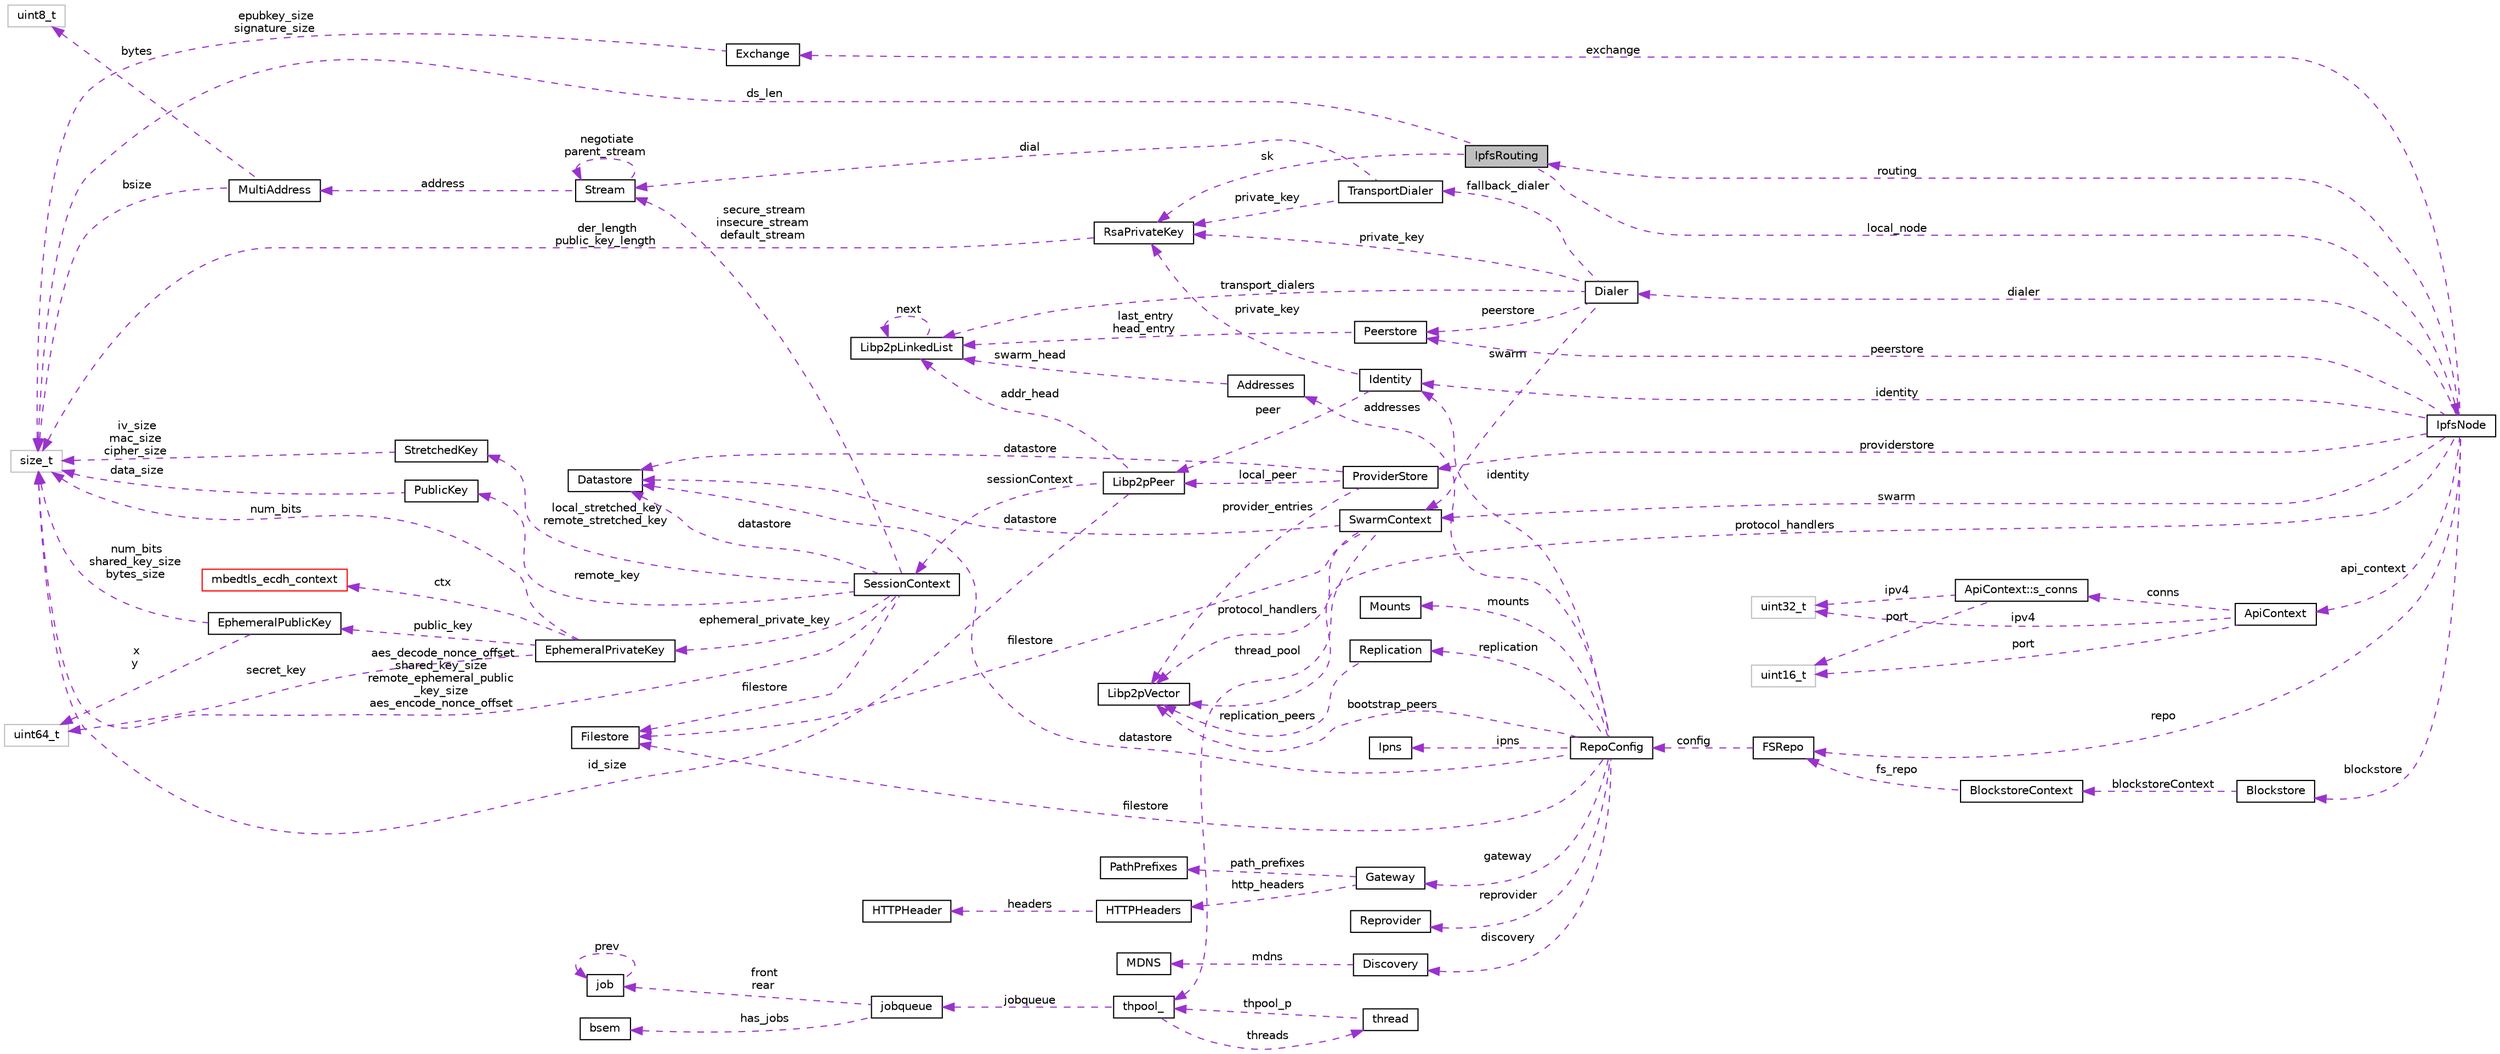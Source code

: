 digraph "IpfsRouting"
{
  edge [fontname="Helvetica",fontsize="10",labelfontname="Helvetica",labelfontsize="10"];
  node [fontname="Helvetica",fontsize="10",shape=record];
  rankdir="LR";
  Node1 [label="IpfsRouting",height=0.2,width=0.4,color="black", fillcolor="grey75", style="filled", fontcolor="black"];
  Node2 -> Node1 [dir="back",color="darkorchid3",fontsize="10",style="dashed",label=" local_node" ,fontname="Helvetica"];
  Node2 [label="IpfsNode",height=0.2,width=0.4,color="black", fillcolor="white", style="filled",URL="$struct_ipfs_node.html"];
  Node3 -> Node2 [dir="back",color="darkorchid3",fontsize="10",style="dashed",label=" protocol_handlers" ,fontname="Helvetica"];
  Node3 [label="Libp2pVector",height=0.2,width=0.4,color="black", fillcolor="white", style="filled",URL="$struct_libp2p_vector.html"];
  Node4 -> Node2 [dir="back",color="darkorchid3",fontsize="10",style="dashed",label=" identity" ,fontname="Helvetica"];
  Node4 [label="Identity",height=0.2,width=0.4,color="black", fillcolor="white", style="filled",URL="$struct_identity.html"];
  Node5 -> Node4 [dir="back",color="darkorchid3",fontsize="10",style="dashed",label=" peer" ,fontname="Helvetica"];
  Node5 [label="Libp2pPeer",height=0.2,width=0.4,color="black", fillcolor="white", style="filled",URL="$struct_libp2p_peer.html"];
  Node6 -> Node5 [dir="back",color="darkorchid3",fontsize="10",style="dashed",label=" sessionContext" ,fontname="Helvetica"];
  Node6 [label="SessionContext",height=0.2,width=0.4,color="black", fillcolor="white", style="filled",URL="$struct_session_context.html"];
  Node7 -> Node6 [dir="back",color="darkorchid3",fontsize="10",style="dashed",label=" ephemeral_private_key" ,fontname="Helvetica"];
  Node7 [label="EphemeralPrivateKey",height=0.2,width=0.4,color="black", fillcolor="white", style="filled",URL="$struct_ephemeral_private_key.html"];
  Node8 -> Node7 [dir="back",color="darkorchid3",fontsize="10",style="dashed",label=" secret_key" ,fontname="Helvetica"];
  Node8 [label="uint64_t",height=0.2,width=0.4,color="grey75", fillcolor="white", style="filled"];
  Node9 -> Node7 [dir="back",color="darkorchid3",fontsize="10",style="dashed",label=" public_key" ,fontname="Helvetica"];
  Node9 [label="EphemeralPublicKey",height=0.2,width=0.4,color="black", fillcolor="white", style="filled",URL="$struct_ephemeral_public_key.html"];
  Node8 -> Node9 [dir="back",color="darkorchid3",fontsize="10",style="dashed",label=" x\ny" ,fontname="Helvetica"];
  Node10 -> Node9 [dir="back",color="darkorchid3",fontsize="10",style="dashed",label=" num_bits\nshared_key_size\nbytes_size" ,fontname="Helvetica"];
  Node10 [label="size_t",height=0.2,width=0.4,color="grey75", fillcolor="white", style="filled"];
  Node10 -> Node7 [dir="back",color="darkorchid3",fontsize="10",style="dashed",label=" num_bits" ,fontname="Helvetica"];
  Node11 -> Node7 [dir="back",color="darkorchid3",fontsize="10",style="dashed",label=" ctx" ,fontname="Helvetica"];
  Node11 [label="mbedtls_ecdh_context",height=0.2,width=0.4,color="red", fillcolor="white", style="filled",URL="$structmbedtls__ecdh__context.html",tooltip="ECDH context structure. "];
  Node16 -> Node6 [dir="back",color="darkorchid3",fontsize="10",style="dashed",label=" local_stretched_key\nremote_stretched_key" ,fontname="Helvetica"];
  Node16 [label="StretchedKey",height=0.2,width=0.4,color="black", fillcolor="white", style="filled",URL="$struct_stretched_key.html"];
  Node10 -> Node16 [dir="back",color="darkorchid3",fontsize="10",style="dashed",label=" iv_size\nmac_size\ncipher_size" ,fontname="Helvetica"];
  Node17 -> Node6 [dir="back",color="darkorchid3",fontsize="10",style="dashed",label=" remote_key" ,fontname="Helvetica"];
  Node17 [label="PublicKey",height=0.2,width=0.4,color="black", fillcolor="white", style="filled",URL="$struct_public_key.html"];
  Node10 -> Node17 [dir="back",color="darkorchid3",fontsize="10",style="dashed",label=" data_size" ,fontname="Helvetica"];
  Node18 -> Node6 [dir="back",color="darkorchid3",fontsize="10",style="dashed",label=" filestore" ,fontname="Helvetica"];
  Node18 [label="Filestore",height=0.2,width=0.4,color="black", fillcolor="white", style="filled",URL="$struct_filestore.html"];
  Node10 -> Node6 [dir="back",color="darkorchid3",fontsize="10",style="dashed",label=" aes_decode_nonce_offset\nshared_key_size\nremote_ephemeral_public\l_key_size\naes_encode_nonce_offset" ,fontname="Helvetica"];
  Node19 -> Node6 [dir="back",color="darkorchid3",fontsize="10",style="dashed",label=" datastore" ,fontname="Helvetica"];
  Node19 [label="Datastore",height=0.2,width=0.4,color="black", fillcolor="white", style="filled",URL="$struct_datastore.html"];
  Node20 -> Node6 [dir="back",color="darkorchid3",fontsize="10",style="dashed",label=" secure_stream\ninsecure_stream\ndefault_stream" ,fontname="Helvetica"];
  Node20 [label="Stream",height=0.2,width=0.4,color="black", fillcolor="white", style="filled",URL="$struct_stream.html"];
  Node21 -> Node20 [dir="back",color="darkorchid3",fontsize="10",style="dashed",label=" address" ,fontname="Helvetica"];
  Node21 [label="MultiAddress",height=0.2,width=0.4,color="black", fillcolor="white", style="filled",URL="$struct_multi_address.html"];
  Node22 -> Node21 [dir="back",color="darkorchid3",fontsize="10",style="dashed",label=" bytes" ,fontname="Helvetica"];
  Node22 [label="uint8_t",height=0.2,width=0.4,color="grey75", fillcolor="white", style="filled"];
  Node10 -> Node21 [dir="back",color="darkorchid3",fontsize="10",style="dashed",label=" bsize" ,fontname="Helvetica"];
  Node20 -> Node20 [dir="back",color="darkorchid3",fontsize="10",style="dashed",label=" negotiate\nparent_stream" ,fontname="Helvetica"];
  Node23 -> Node5 [dir="back",color="darkorchid3",fontsize="10",style="dashed",label=" addr_head" ,fontname="Helvetica"];
  Node23 [label="Libp2pLinkedList",height=0.2,width=0.4,color="black", fillcolor="white", style="filled",URL="$struct_libp2p_linked_list.html"];
  Node23 -> Node23 [dir="back",color="darkorchid3",fontsize="10",style="dashed",label=" next" ,fontname="Helvetica"];
  Node10 -> Node5 [dir="back",color="darkorchid3",fontsize="10",style="dashed",label=" id_size" ,fontname="Helvetica"];
  Node24 -> Node4 [dir="back",color="darkorchid3",fontsize="10",style="dashed",label=" private_key" ,fontname="Helvetica"];
  Node24 [label="RsaPrivateKey",height=0.2,width=0.4,color="black", fillcolor="white", style="filled",URL="$struct_rsa_private_key.html"];
  Node10 -> Node24 [dir="back",color="darkorchid3",fontsize="10",style="dashed",label=" der_length\npublic_key_length" ,fontname="Helvetica"];
  Node1 -> Node2 [dir="back",color="darkorchid3",fontsize="10",style="dashed",label=" routing" ,fontname="Helvetica"];
  Node25 -> Node2 [dir="back",color="darkorchid3",fontsize="10",style="dashed",label=" providerstore" ,fontname="Helvetica"];
  Node25 [label="ProviderStore",height=0.2,width=0.4,color="black", fillcolor="white", style="filled",URL="$struct_provider_store.html"];
  Node3 -> Node25 [dir="back",color="darkorchid3",fontsize="10",style="dashed",label=" provider_entries" ,fontname="Helvetica"];
  Node5 -> Node25 [dir="back",color="darkorchid3",fontsize="10",style="dashed",label=" local_peer" ,fontname="Helvetica"];
  Node19 -> Node25 [dir="back",color="darkorchid3",fontsize="10",style="dashed",label=" datastore" ,fontname="Helvetica"];
  Node26 -> Node2 [dir="back",color="darkorchid3",fontsize="10",style="dashed",label=" dialer" ,fontname="Helvetica"];
  Node26 [label="Dialer",height=0.2,width=0.4,color="black", fillcolor="white", style="filled",URL="$struct_dialer.html"];
  Node27 -> Node26 [dir="back",color="darkorchid3",fontsize="10",style="dashed",label=" fallback_dialer" ,fontname="Helvetica"];
  Node27 [label="TransportDialer",height=0.2,width=0.4,color="black", fillcolor="white", style="filled",URL="$struct_transport_dialer.html"];
  Node24 -> Node27 [dir="back",color="darkorchid3",fontsize="10",style="dashed",label=" private_key" ,fontname="Helvetica"];
  Node20 -> Node27 [dir="back",color="darkorchid3",fontsize="10",style="dashed",label=" dial" ,fontname="Helvetica"];
  Node23 -> Node26 [dir="back",color="darkorchid3",fontsize="10",style="dashed",label=" transport_dialers" ,fontname="Helvetica"];
  Node24 -> Node26 [dir="back",color="darkorchid3",fontsize="10",style="dashed",label=" private_key" ,fontname="Helvetica"];
  Node28 -> Node26 [dir="back",color="darkorchid3",fontsize="10",style="dashed",label=" swarm" ,fontname="Helvetica"];
  Node28 [label="SwarmContext",height=0.2,width=0.4,color="black", fillcolor="white", style="filled",URL="$struct_swarm_context.html"];
  Node3 -> Node28 [dir="back",color="darkorchid3",fontsize="10",style="dashed",label=" protocol_handlers" ,fontname="Helvetica"];
  Node18 -> Node28 [dir="back",color="darkorchid3",fontsize="10",style="dashed",label=" filestore" ,fontname="Helvetica"];
  Node29 -> Node28 [dir="back",color="darkorchid3",fontsize="10",style="dashed",label=" thread_pool" ,fontname="Helvetica"];
  Node29 [label="thpool_",height=0.2,width=0.4,color="black", fillcolor="white", style="filled",URL="$structthpool__.html"];
  Node30 -> Node29 [dir="back",color="darkorchid3",fontsize="10",style="dashed",label=" threads" ,fontname="Helvetica"];
  Node30 [label="thread",height=0.2,width=0.4,color="black", fillcolor="white", style="filled",URL="$structthread.html"];
  Node29 -> Node30 [dir="back",color="darkorchid3",fontsize="10",style="dashed",label=" thpool_p" ,fontname="Helvetica"];
  Node31 -> Node29 [dir="back",color="darkorchid3",fontsize="10",style="dashed",label=" jobqueue" ,fontname="Helvetica"];
  Node31 [label="jobqueue",height=0.2,width=0.4,color="black", fillcolor="white", style="filled",URL="$structjobqueue.html"];
  Node32 -> Node31 [dir="back",color="darkorchid3",fontsize="10",style="dashed",label=" has_jobs" ,fontname="Helvetica"];
  Node32 [label="bsem",height=0.2,width=0.4,color="black", fillcolor="white", style="filled",URL="$structbsem.html"];
  Node33 -> Node31 [dir="back",color="darkorchid3",fontsize="10",style="dashed",label=" front\nrear" ,fontname="Helvetica"];
  Node33 [label="job",height=0.2,width=0.4,color="black", fillcolor="white", style="filled",URL="$structjob.html"];
  Node33 -> Node33 [dir="back",color="darkorchid3",fontsize="10",style="dashed",label=" prev" ,fontname="Helvetica"];
  Node19 -> Node28 [dir="back",color="darkorchid3",fontsize="10",style="dashed",label=" datastore" ,fontname="Helvetica"];
  Node34 -> Node26 [dir="back",color="darkorchid3",fontsize="10",style="dashed",label=" peerstore" ,fontname="Helvetica"];
  Node34 [label="Peerstore",height=0.2,width=0.4,color="black", fillcolor="white", style="filled",URL="$struct_peerstore.html"];
  Node23 -> Node34 [dir="back",color="darkorchid3",fontsize="10",style="dashed",label=" last_entry\nhead_entry" ,fontname="Helvetica"];
  Node35 -> Node2 [dir="back",color="darkorchid3",fontsize="10",style="dashed",label=" repo" ,fontname="Helvetica"];
  Node35 [label="FSRepo",height=0.2,width=0.4,color="black", fillcolor="white", style="filled",URL="$struct_f_s_repo.html"];
  Node36 -> Node35 [dir="back",color="darkorchid3",fontsize="10",style="dashed",label=" config" ,fontname="Helvetica"];
  Node36 [label="RepoConfig",height=0.2,width=0.4,color="black", fillcolor="white", style="filled",URL="$struct_repo_config.html"];
  Node3 -> Node36 [dir="back",color="darkorchid3",fontsize="10",style="dashed",label=" bootstrap_peers" ,fontname="Helvetica"];
  Node4 -> Node36 [dir="back",color="darkorchid3",fontsize="10",style="dashed",label=" identity" ,fontname="Helvetica"];
  Node37 -> Node36 [dir="back",color="darkorchid3",fontsize="10",style="dashed",label=" reprovider" ,fontname="Helvetica"];
  Node37 [label="Reprovider",height=0.2,width=0.4,color="black", fillcolor="white", style="filled",URL="$struct_reprovider.html"];
  Node38 -> Node36 [dir="back",color="darkorchid3",fontsize="10",style="dashed",label=" discovery" ,fontname="Helvetica"];
  Node38 [label="Discovery",height=0.2,width=0.4,color="black", fillcolor="white", style="filled",URL="$struct_discovery.html"];
  Node39 -> Node38 [dir="back",color="darkorchid3",fontsize="10",style="dashed",label=" mdns" ,fontname="Helvetica"];
  Node39 [label="MDNS",height=0.2,width=0.4,color="black", fillcolor="white", style="filled",URL="$struct_m_d_n_s.html"];
  Node40 -> Node36 [dir="back",color="darkorchid3",fontsize="10",style="dashed",label=" mounts" ,fontname="Helvetica"];
  Node40 [label="Mounts",height=0.2,width=0.4,color="black", fillcolor="white", style="filled",URL="$struct_mounts.html"];
  Node41 -> Node36 [dir="back",color="darkorchid3",fontsize="10",style="dashed",label=" ipns" ,fontname="Helvetica"];
  Node41 [label="Ipns",height=0.2,width=0.4,color="black", fillcolor="white", style="filled",URL="$struct_ipns.html"];
  Node18 -> Node36 [dir="back",color="darkorchid3",fontsize="10",style="dashed",label=" filestore" ,fontname="Helvetica"];
  Node42 -> Node36 [dir="back",color="darkorchid3",fontsize="10",style="dashed",label=" addresses" ,fontname="Helvetica"];
  Node42 [label="Addresses",height=0.2,width=0.4,color="black", fillcolor="white", style="filled",URL="$struct_addresses.html"];
  Node23 -> Node42 [dir="back",color="darkorchid3",fontsize="10",style="dashed",label=" swarm_head" ,fontname="Helvetica"];
  Node43 -> Node36 [dir="back",color="darkorchid3",fontsize="10",style="dashed",label=" replication" ,fontname="Helvetica"];
  Node43 [label="Replication",height=0.2,width=0.4,color="black", fillcolor="white", style="filled",URL="$struct_replication.html"];
  Node3 -> Node43 [dir="back",color="darkorchid3",fontsize="10",style="dashed",label=" replication_peers" ,fontname="Helvetica"];
  Node44 -> Node36 [dir="back",color="darkorchid3",fontsize="10",style="dashed",label=" gateway" ,fontname="Helvetica"];
  Node44 [label="Gateway",height=0.2,width=0.4,color="black", fillcolor="white", style="filled",URL="$struct_gateway.html"];
  Node45 -> Node44 [dir="back",color="darkorchid3",fontsize="10",style="dashed",label=" http_headers" ,fontname="Helvetica"];
  Node45 [label="HTTPHeaders",height=0.2,width=0.4,color="black", fillcolor="white", style="filled",URL="$struct_h_t_t_p_headers.html"];
  Node46 -> Node45 [dir="back",color="darkorchid3",fontsize="10",style="dashed",label=" headers" ,fontname="Helvetica"];
  Node46 [label="HTTPHeader",height=0.2,width=0.4,color="black", fillcolor="white", style="filled",URL="$struct_h_t_t_p_header.html"];
  Node47 -> Node44 [dir="back",color="darkorchid3",fontsize="10",style="dashed",label=" path_prefixes" ,fontname="Helvetica"];
  Node47 [label="PathPrefixes",height=0.2,width=0.4,color="black", fillcolor="white", style="filled",URL="$struct_path_prefixes.html"];
  Node19 -> Node36 [dir="back",color="darkorchid3",fontsize="10",style="dashed",label=" datastore" ,fontname="Helvetica"];
  Node28 -> Node2 [dir="back",color="darkorchid3",fontsize="10",style="dashed",label=" swarm" ,fontname="Helvetica"];
  Node48 -> Node2 [dir="back",color="darkorchid3",fontsize="10",style="dashed",label=" api_context" ,fontname="Helvetica"];
  Node48 [label="ApiContext",height=0.2,width=0.4,color="black", fillcolor="white", style="filled",URL="$struct_api_context.html"];
  Node15 -> Node48 [dir="back",color="darkorchid3",fontsize="10",style="dashed",label=" ipv4" ,fontname="Helvetica"];
  Node15 [label="uint32_t",height=0.2,width=0.4,color="grey75", fillcolor="white", style="filled"];
  Node49 -> Node48 [dir="back",color="darkorchid3",fontsize="10",style="dashed",label=" port" ,fontname="Helvetica"];
  Node49 [label="uint16_t",height=0.2,width=0.4,color="grey75", fillcolor="white", style="filled"];
  Node50 -> Node48 [dir="back",color="darkorchid3",fontsize="10",style="dashed",label=" conns" ,fontname="Helvetica"];
  Node50 [label="ApiContext::s_conns",height=0.2,width=0.4,color="black", fillcolor="white", style="filled",URL="$struct_api_context_1_1s__conns.html"];
  Node15 -> Node50 [dir="back",color="darkorchid3",fontsize="10",style="dashed",label=" ipv4" ,fontname="Helvetica"];
  Node49 -> Node50 [dir="back",color="darkorchid3",fontsize="10",style="dashed",label=" port" ,fontname="Helvetica"];
  Node51 -> Node2 [dir="back",color="darkorchid3",fontsize="10",style="dashed",label=" exchange" ,fontname="Helvetica"];
  Node51 [label="Exchange",height=0.2,width=0.4,color="black", fillcolor="white", style="filled",URL="$struct_exchange.html"];
  Node10 -> Node51 [dir="back",color="darkorchid3",fontsize="10",style="dashed",label=" epubkey_size\nsignature_size" ,fontname="Helvetica"];
  Node52 -> Node2 [dir="back",color="darkorchid3",fontsize="10",style="dashed",label=" blockstore" ,fontname="Helvetica"];
  Node52 [label="Blockstore",height=0.2,width=0.4,color="black", fillcolor="white", style="filled",URL="$struct_blockstore.html"];
  Node53 -> Node52 [dir="back",color="darkorchid3",fontsize="10",style="dashed",label=" blockstoreContext" ,fontname="Helvetica"];
  Node53 [label="BlockstoreContext",height=0.2,width=0.4,color="black", fillcolor="white", style="filled",URL="$struct_blockstore_context.html"];
  Node35 -> Node53 [dir="back",color="darkorchid3",fontsize="10",style="dashed",label=" fs_repo" ,fontname="Helvetica"];
  Node34 -> Node2 [dir="back",color="darkorchid3",fontsize="10",style="dashed",label=" peerstore" ,fontname="Helvetica"];
  Node24 -> Node1 [dir="back",color="darkorchid3",fontsize="10",style="dashed",label=" sk" ,fontname="Helvetica"];
  Node10 -> Node1 [dir="back",color="darkorchid3",fontsize="10",style="dashed",label=" ds_len" ,fontname="Helvetica"];
}

